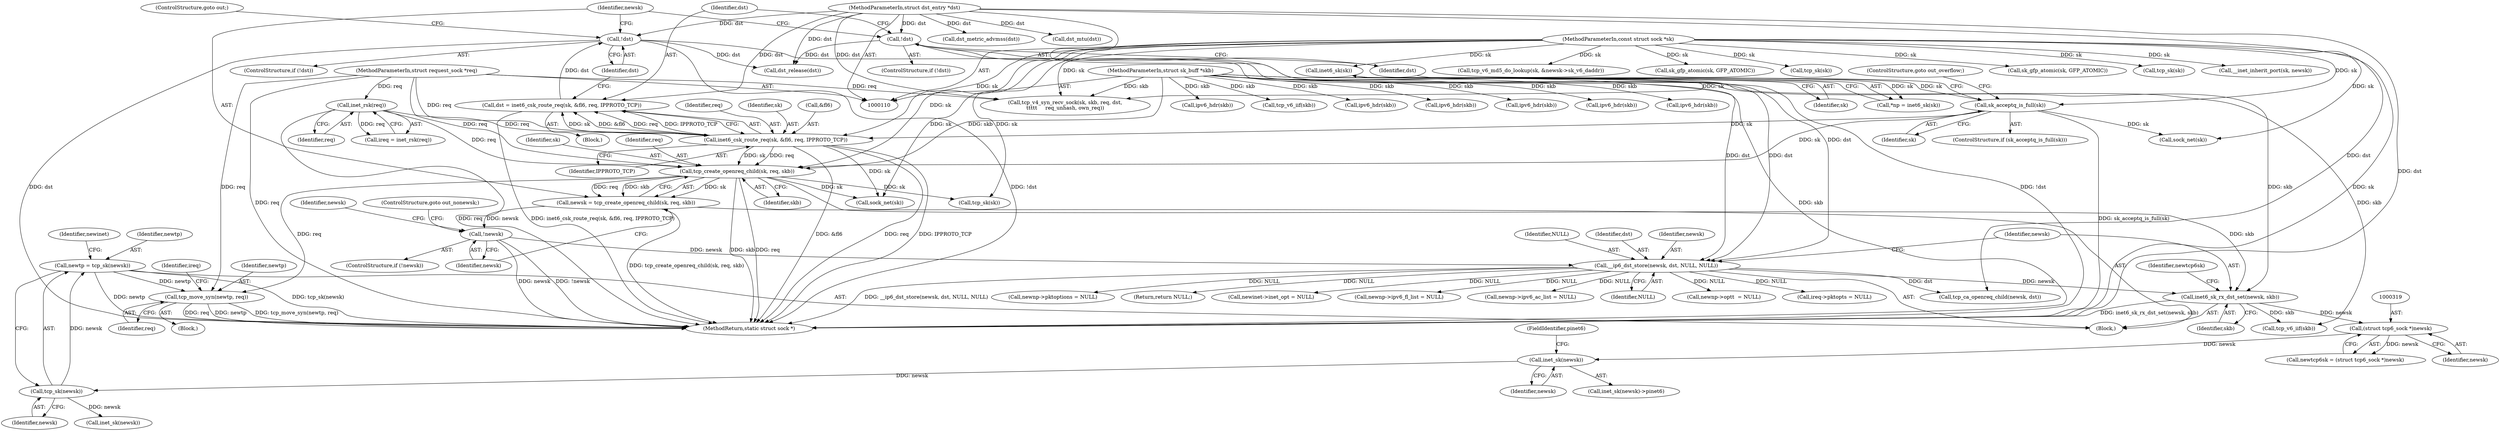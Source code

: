 digraph "0_linux_45f6fad84cc305103b28d73482b344d7f5b76f39_17@pointer" {
"1000591" [label="(Call,tcp_move_syn(newtp, req))"];
"1000330" [label="(Call,newtp = tcp_sk(newsk))"];
"1000332" [label="(Call,tcp_sk(newsk))"];
"1000323" [label="(Call,inet_sk(newsk))"];
"1000318" [label="(Call,(struct tcp6_sock *)newsk)"];
"1000313" [label="(Call,inet6_sk_rx_dst_set(newsk, skb))"];
"1000308" [label="(Call,__ip6_dst_store(newsk, dst, NULL, NULL))"];
"1000300" [label="(Call,!newsk)"];
"1000293" [label="(Call,newsk = tcp_create_openreq_child(sk, req, skb))"];
"1000295" [label="(Call,tcp_create_openreq_child(sk, req, skb))"];
"1000283" [label="(Call,inet6_csk_route_req(sk, &fl6, req, IPPROTO_TCP))"];
"1000274" [label="(Call,sk_acceptq_is_full(sk))"];
"1000123" [label="(Call,inet6_sk(sk))"];
"1000111" [label="(MethodParameterIn,const struct sock *sk)"];
"1000271" [label="(Call,inet_rsk(req))"];
"1000113" [label="(MethodParameterIn,struct request_sock *req)"];
"1000112" [label="(MethodParameterIn,struct sk_buff *skb)"];
"1000290" [label="(Call,!dst)"];
"1000281" [label="(Call,dst = inet6_csk_route_req(sk, &fl6, req, IPPROTO_TCP))"];
"1000114" [label="(MethodParameterIn,struct dst_entry *dst)"];
"1000278" [label="(Call,!dst)"];
"1000430" [label="(Call,ipv6_hdr(skb))"];
"1000614" [label="(Call,ireq->pktopts = NULL)"];
"1000295" [label="(Call,tcp_create_openreq_child(sk, req, skb))"];
"1000593" [label="(Identifier,req)"];
"1000310" [label="(Identifier,dst)"];
"1000320" [label="(Identifier,newsk)"];
"1000273" [label="(ControlStructure,if (sk_acceptq_is_full(sk)))"];
"1000493" [label="(Call,dst_metric_advmss(dst))"];
"1000318" [label="(Call,(struct tcp6_sock *)newsk)"];
"1000315" [label="(Identifier,skb)"];
"1000269" [label="(Call,ireq = inet_rsk(req))"];
"1000316" [label="(Call,newtcp6sk = (struct tcp6_sock *)newsk)"];
"1000287" [label="(Identifier,req)"];
"1000401" [label="(Call,newnp->pktoptions = NULL)"];
"1000541" [label="(Call,tcp_v6_md5_do_lookup(sk, &newsk->sk_v6_daddr))"];
"1000643" [label="(Return,return NULL;)"];
"1000332" [label="(Call,tcp_sk(newsk))"];
"1000482" [label="(Call,tcp_ca_openreq_child(newsk, dst))"];
"1000298" [label="(Identifier,skb)"];
"1000323" [label="(Call,inet_sk(newsk))"];
"1000291" [label="(Identifier,dst)"];
"1000280" [label="(Block,)"];
"1000333" [label="(Identifier,newsk)"];
"1000330" [label="(Call,newtp = tcp_sk(newsk))"];
"1000640" [label="(Call,sock_net(sk))"];
"1000300" [label="(Call,!newsk)"];
"1000565" [label="(Call,sk_gfp_atomic(sk, GFP_ATOMIC))"];
"1000519" [label="(Call,tcp_sk(sk))"];
"1000302" [label="(ControlStructure,goto out_nonewsk;)"];
"1000272" [label="(Identifier,req)"];
"1000314" [label="(Identifier,newsk)"];
"1000309" [label="(Identifier,newsk)"];
"1000111" [label="(MethodParameterIn,const struct sock *sk)"];
"1000289" [label="(ControlStructure,if (!dst))"];
"1000283" [label="(Call,inet6_csk_route_req(sk, &fl6, req, IPPROTO_TCP))"];
"1000375" [label="(Call,newinet->inet_opt = NULL)"];
"1000284" [label="(Identifier,sk)"];
"1000385" [label="(Call,newnp->ipv6_fl_list = NULL)"];
"1000591" [label="(Call,tcp_move_syn(newtp, req))"];
"1000285" [label="(Call,&fl6)"];
"1000141" [label="(Call,tcp_v4_syn_recv_sock(sk, skb, req, dst,\n\t\t\t\t\t     req_unhash, own_req))"];
"1000590" [label="(Block,)"];
"1000313" [label="(Call,inet6_sk_rx_dst_set(newsk, skb))"];
"1000281" [label="(Call,dst = inet6_csk_route_req(sk, &fl6, req, IPPROTO_TCP))"];
"1000322" [label="(Call,inet_sk(newsk)->pinet6)"];
"1000596" [label="(Identifier,ireq)"];
"1000276" [label="(ControlStructure,goto out_overflow;)"];
"1000335" [label="(Identifier,newinet)"];
"1000124" [label="(Identifier,sk)"];
"1000123" [label="(Call,inet6_sk(sk))"];
"1000277" [label="(ControlStructure,if (!dst))"];
"1000233" [label="(Call,tcp_v6_iif(skb))"];
"1000274" [label="(Call,sk_acceptq_is_full(sk))"];
"1000380" [label="(Call,newnp->ipv6_ac_list = NULL)"];
"1000645" [label="(MethodReturn,static struct sock *)"];
"1000275" [label="(Identifier,sk)"];
"1000305" [label="(Identifier,newsk)"];
"1000308" [label="(Call,__ip6_dst_store(newsk, dst, NULL, NULL))"];
"1000290" [label="(Call,!dst)"];
"1000317" [label="(Identifier,newtcp6sk)"];
"1000293" [label="(Call,newsk = tcp_create_openreq_child(sk, req, skb))"];
"1000121" [label="(Call,*np = inet6_sk(sk))"];
"1000117" [label="(Block,)"];
"1000114" [label="(MethodParameterIn,struct dst_entry *dst)"];
"1000294" [label="(Identifier,newsk)"];
"1000248" [label="(Call,ipv6_hdr(skb))"];
"1000487" [label="(Call,dst_mtu(dst))"];
"1000113" [label="(MethodParameterIn,struct request_sock *req)"];
"1000292" [label="(ControlStructure,goto out;)"];
"1000240" [label="(Call,ipv6_hdr(skb))"];
"1000422" [label="(Call,ipv6_hdr(skb))"];
"1000415" [label="(Call,tcp_v6_iif(skb))"];
"1000325" [label="(FieldIdentifier,pinet6)"];
"1000324" [label="(Identifier,newsk)"];
"1000271" [label="(Call,inet_rsk(req))"];
"1000636" [label="(Call,dst_release(dst))"];
"1000499" [label="(Call,tcp_sk(sk))"];
"1000312" [label="(Identifier,NULL)"];
"1000336" [label="(Call,inet_sk(newsk))"];
"1000296" [label="(Identifier,sk)"];
"1000297" [label="(Identifier,req)"];
"1000607" [label="(Call,sk_gfp_atomic(sk, GFP_ATOMIC))"];
"1000282" [label="(Identifier,dst)"];
"1000406" [label="(Call,newnp->opt\t  = NULL)"];
"1000331" [label="(Identifier,newtp)"];
"1000278" [label="(Call,!dst)"];
"1000506" [label="(Call,tcp_sk(sk))"];
"1000279" [label="(Identifier,dst)"];
"1000632" [label="(Call,sock_net(sk))"];
"1000570" [label="(Call,__inet_inherit_port(sk, newsk))"];
"1000299" [label="(ControlStructure,if (!newsk))"];
"1000311" [label="(Identifier,NULL)"];
"1000259" [label="(Call,ipv6_hdr(skb))"];
"1000288" [label="(Identifier,IPPROTO_TCP)"];
"1000441" [label="(Call,ipv6_hdr(skb))"];
"1000592" [label="(Identifier,newtp)"];
"1000112" [label="(MethodParameterIn,struct sk_buff *skb)"];
"1000301" [label="(Identifier,newsk)"];
"1000591" -> "1000590"  [label="AST: "];
"1000591" -> "1000593"  [label="CFG: "];
"1000592" -> "1000591"  [label="AST: "];
"1000593" -> "1000591"  [label="AST: "];
"1000596" -> "1000591"  [label="CFG: "];
"1000591" -> "1000645"  [label="DDG: newtp"];
"1000591" -> "1000645"  [label="DDG: tcp_move_syn(newtp, req)"];
"1000591" -> "1000645"  [label="DDG: req"];
"1000330" -> "1000591"  [label="DDG: newtp"];
"1000295" -> "1000591"  [label="DDG: req"];
"1000113" -> "1000591"  [label="DDG: req"];
"1000330" -> "1000117"  [label="AST: "];
"1000330" -> "1000332"  [label="CFG: "];
"1000331" -> "1000330"  [label="AST: "];
"1000332" -> "1000330"  [label="AST: "];
"1000335" -> "1000330"  [label="CFG: "];
"1000330" -> "1000645"  [label="DDG: newtp"];
"1000330" -> "1000645"  [label="DDG: tcp_sk(newsk)"];
"1000332" -> "1000330"  [label="DDG: newsk"];
"1000332" -> "1000333"  [label="CFG: "];
"1000333" -> "1000332"  [label="AST: "];
"1000323" -> "1000332"  [label="DDG: newsk"];
"1000332" -> "1000336"  [label="DDG: newsk"];
"1000323" -> "1000322"  [label="AST: "];
"1000323" -> "1000324"  [label="CFG: "];
"1000324" -> "1000323"  [label="AST: "];
"1000325" -> "1000323"  [label="CFG: "];
"1000318" -> "1000323"  [label="DDG: newsk"];
"1000318" -> "1000316"  [label="AST: "];
"1000318" -> "1000320"  [label="CFG: "];
"1000319" -> "1000318"  [label="AST: "];
"1000320" -> "1000318"  [label="AST: "];
"1000316" -> "1000318"  [label="CFG: "];
"1000318" -> "1000316"  [label="DDG: newsk"];
"1000313" -> "1000318"  [label="DDG: newsk"];
"1000313" -> "1000117"  [label="AST: "];
"1000313" -> "1000315"  [label="CFG: "];
"1000314" -> "1000313"  [label="AST: "];
"1000315" -> "1000313"  [label="AST: "];
"1000317" -> "1000313"  [label="CFG: "];
"1000313" -> "1000645"  [label="DDG: inet6_sk_rx_dst_set(newsk, skb)"];
"1000308" -> "1000313"  [label="DDG: newsk"];
"1000295" -> "1000313"  [label="DDG: skb"];
"1000112" -> "1000313"  [label="DDG: skb"];
"1000313" -> "1000415"  [label="DDG: skb"];
"1000308" -> "1000117"  [label="AST: "];
"1000308" -> "1000312"  [label="CFG: "];
"1000309" -> "1000308"  [label="AST: "];
"1000310" -> "1000308"  [label="AST: "];
"1000311" -> "1000308"  [label="AST: "];
"1000312" -> "1000308"  [label="AST: "];
"1000314" -> "1000308"  [label="CFG: "];
"1000308" -> "1000645"  [label="DDG: __ip6_dst_store(newsk, dst, NULL, NULL)"];
"1000300" -> "1000308"  [label="DDG: newsk"];
"1000290" -> "1000308"  [label="DDG: dst"];
"1000278" -> "1000308"  [label="DDG: dst"];
"1000114" -> "1000308"  [label="DDG: dst"];
"1000308" -> "1000375"  [label="DDG: NULL"];
"1000308" -> "1000380"  [label="DDG: NULL"];
"1000308" -> "1000385"  [label="DDG: NULL"];
"1000308" -> "1000401"  [label="DDG: NULL"];
"1000308" -> "1000406"  [label="DDG: NULL"];
"1000308" -> "1000482"  [label="DDG: dst"];
"1000308" -> "1000614"  [label="DDG: NULL"];
"1000308" -> "1000643"  [label="DDG: NULL"];
"1000300" -> "1000299"  [label="AST: "];
"1000300" -> "1000301"  [label="CFG: "];
"1000301" -> "1000300"  [label="AST: "];
"1000302" -> "1000300"  [label="CFG: "];
"1000305" -> "1000300"  [label="CFG: "];
"1000300" -> "1000645"  [label="DDG: newsk"];
"1000300" -> "1000645"  [label="DDG: !newsk"];
"1000293" -> "1000300"  [label="DDG: newsk"];
"1000293" -> "1000117"  [label="AST: "];
"1000293" -> "1000295"  [label="CFG: "];
"1000294" -> "1000293"  [label="AST: "];
"1000295" -> "1000293"  [label="AST: "];
"1000301" -> "1000293"  [label="CFG: "];
"1000293" -> "1000645"  [label="DDG: tcp_create_openreq_child(sk, req, skb)"];
"1000295" -> "1000293"  [label="DDG: sk"];
"1000295" -> "1000293"  [label="DDG: req"];
"1000295" -> "1000293"  [label="DDG: skb"];
"1000295" -> "1000298"  [label="CFG: "];
"1000296" -> "1000295"  [label="AST: "];
"1000297" -> "1000295"  [label="AST: "];
"1000298" -> "1000295"  [label="AST: "];
"1000295" -> "1000645"  [label="DDG: skb"];
"1000295" -> "1000645"  [label="DDG: req"];
"1000283" -> "1000295"  [label="DDG: sk"];
"1000283" -> "1000295"  [label="DDG: req"];
"1000274" -> "1000295"  [label="DDG: sk"];
"1000111" -> "1000295"  [label="DDG: sk"];
"1000271" -> "1000295"  [label="DDG: req"];
"1000113" -> "1000295"  [label="DDG: req"];
"1000112" -> "1000295"  [label="DDG: skb"];
"1000295" -> "1000499"  [label="DDG: sk"];
"1000295" -> "1000640"  [label="DDG: sk"];
"1000283" -> "1000281"  [label="AST: "];
"1000283" -> "1000288"  [label="CFG: "];
"1000284" -> "1000283"  [label="AST: "];
"1000285" -> "1000283"  [label="AST: "];
"1000287" -> "1000283"  [label="AST: "];
"1000288" -> "1000283"  [label="AST: "];
"1000281" -> "1000283"  [label="CFG: "];
"1000283" -> "1000645"  [label="DDG: &fl6"];
"1000283" -> "1000645"  [label="DDG: req"];
"1000283" -> "1000645"  [label="DDG: IPPROTO_TCP"];
"1000283" -> "1000281"  [label="DDG: sk"];
"1000283" -> "1000281"  [label="DDG: &fl6"];
"1000283" -> "1000281"  [label="DDG: req"];
"1000283" -> "1000281"  [label="DDG: IPPROTO_TCP"];
"1000274" -> "1000283"  [label="DDG: sk"];
"1000111" -> "1000283"  [label="DDG: sk"];
"1000271" -> "1000283"  [label="DDG: req"];
"1000113" -> "1000283"  [label="DDG: req"];
"1000283" -> "1000640"  [label="DDG: sk"];
"1000274" -> "1000273"  [label="AST: "];
"1000274" -> "1000275"  [label="CFG: "];
"1000275" -> "1000274"  [label="AST: "];
"1000276" -> "1000274"  [label="CFG: "];
"1000279" -> "1000274"  [label="CFG: "];
"1000274" -> "1000645"  [label="DDG: sk_acceptq_is_full(sk)"];
"1000123" -> "1000274"  [label="DDG: sk"];
"1000111" -> "1000274"  [label="DDG: sk"];
"1000274" -> "1000632"  [label="DDG: sk"];
"1000123" -> "1000121"  [label="AST: "];
"1000123" -> "1000124"  [label="CFG: "];
"1000124" -> "1000123"  [label="AST: "];
"1000121" -> "1000123"  [label="CFG: "];
"1000123" -> "1000121"  [label="DDG: sk"];
"1000111" -> "1000123"  [label="DDG: sk"];
"1000123" -> "1000141"  [label="DDG: sk"];
"1000111" -> "1000110"  [label="AST: "];
"1000111" -> "1000645"  [label="DDG: sk"];
"1000111" -> "1000141"  [label="DDG: sk"];
"1000111" -> "1000499"  [label="DDG: sk"];
"1000111" -> "1000506"  [label="DDG: sk"];
"1000111" -> "1000519"  [label="DDG: sk"];
"1000111" -> "1000541"  [label="DDG: sk"];
"1000111" -> "1000565"  [label="DDG: sk"];
"1000111" -> "1000570"  [label="DDG: sk"];
"1000111" -> "1000607"  [label="DDG: sk"];
"1000111" -> "1000632"  [label="DDG: sk"];
"1000111" -> "1000640"  [label="DDG: sk"];
"1000271" -> "1000269"  [label="AST: "];
"1000271" -> "1000272"  [label="CFG: "];
"1000272" -> "1000271"  [label="AST: "];
"1000269" -> "1000271"  [label="CFG: "];
"1000271" -> "1000645"  [label="DDG: req"];
"1000271" -> "1000269"  [label="DDG: req"];
"1000113" -> "1000271"  [label="DDG: req"];
"1000113" -> "1000110"  [label="AST: "];
"1000113" -> "1000645"  [label="DDG: req"];
"1000113" -> "1000141"  [label="DDG: req"];
"1000112" -> "1000110"  [label="AST: "];
"1000112" -> "1000645"  [label="DDG: skb"];
"1000112" -> "1000141"  [label="DDG: skb"];
"1000112" -> "1000233"  [label="DDG: skb"];
"1000112" -> "1000240"  [label="DDG: skb"];
"1000112" -> "1000248"  [label="DDG: skb"];
"1000112" -> "1000259"  [label="DDG: skb"];
"1000112" -> "1000415"  [label="DDG: skb"];
"1000112" -> "1000422"  [label="DDG: skb"];
"1000112" -> "1000430"  [label="DDG: skb"];
"1000112" -> "1000441"  [label="DDG: skb"];
"1000290" -> "1000289"  [label="AST: "];
"1000290" -> "1000291"  [label="CFG: "];
"1000291" -> "1000290"  [label="AST: "];
"1000292" -> "1000290"  [label="CFG: "];
"1000294" -> "1000290"  [label="CFG: "];
"1000290" -> "1000645"  [label="DDG: dst"];
"1000290" -> "1000645"  [label="DDG: !dst"];
"1000281" -> "1000290"  [label="DDG: dst"];
"1000114" -> "1000290"  [label="DDG: dst"];
"1000290" -> "1000636"  [label="DDG: dst"];
"1000281" -> "1000280"  [label="AST: "];
"1000282" -> "1000281"  [label="AST: "];
"1000291" -> "1000281"  [label="CFG: "];
"1000281" -> "1000645"  [label="DDG: inet6_csk_route_req(sk, &fl6, req, IPPROTO_TCP)"];
"1000114" -> "1000281"  [label="DDG: dst"];
"1000114" -> "1000110"  [label="AST: "];
"1000114" -> "1000645"  [label="DDG: dst"];
"1000114" -> "1000141"  [label="DDG: dst"];
"1000114" -> "1000278"  [label="DDG: dst"];
"1000114" -> "1000482"  [label="DDG: dst"];
"1000114" -> "1000487"  [label="DDG: dst"];
"1000114" -> "1000493"  [label="DDG: dst"];
"1000114" -> "1000636"  [label="DDG: dst"];
"1000278" -> "1000277"  [label="AST: "];
"1000278" -> "1000279"  [label="CFG: "];
"1000279" -> "1000278"  [label="AST: "];
"1000282" -> "1000278"  [label="CFG: "];
"1000294" -> "1000278"  [label="CFG: "];
"1000278" -> "1000645"  [label="DDG: !dst"];
"1000278" -> "1000636"  [label="DDG: dst"];
}
